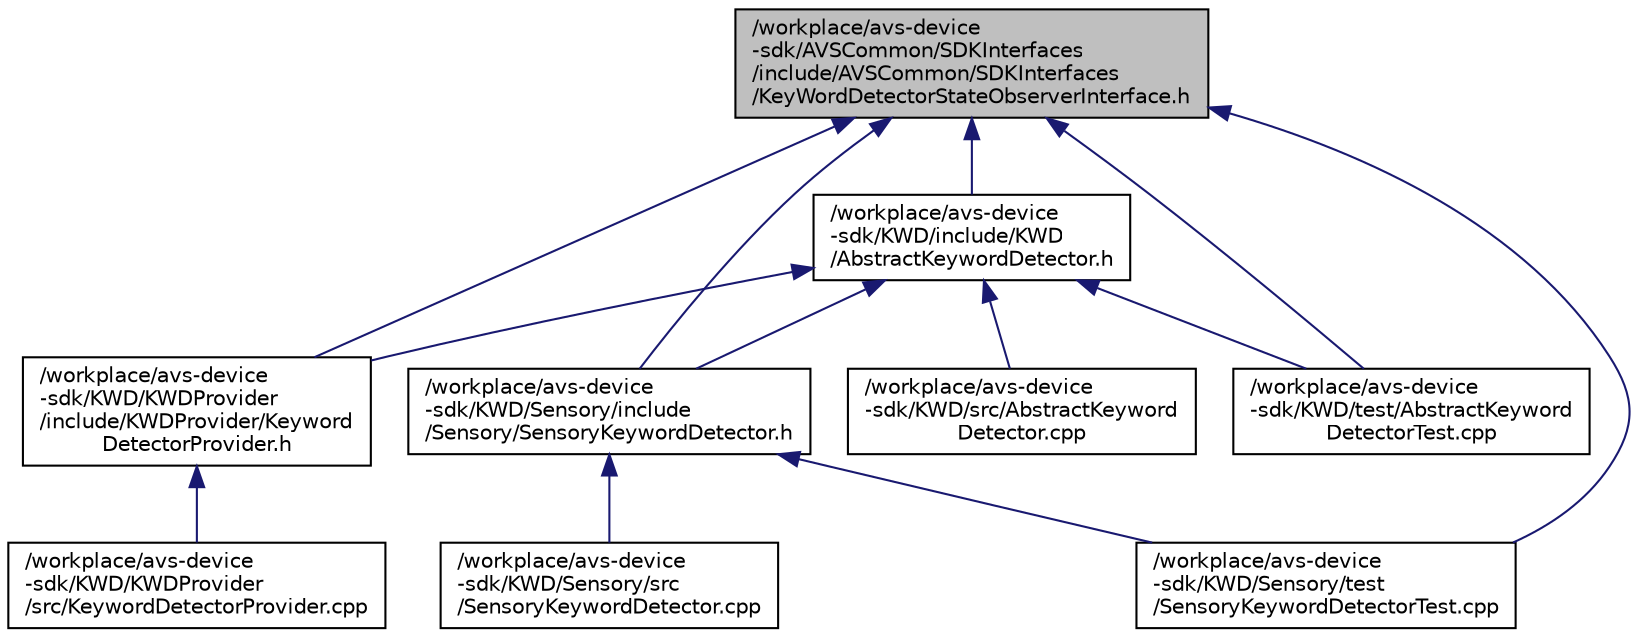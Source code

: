 digraph "/workplace/avs-device-sdk/AVSCommon/SDKInterfaces/include/AVSCommon/SDKInterfaces/KeyWordDetectorStateObserverInterface.h"
{
  edge [fontname="Helvetica",fontsize="10",labelfontname="Helvetica",labelfontsize="10"];
  node [fontname="Helvetica",fontsize="10",shape=record];
  Node1 [label="/workplace/avs-device\l-sdk/AVSCommon/SDKInterfaces\l/include/AVSCommon/SDKInterfaces\l/KeyWordDetectorStateObserverInterface.h",height=0.2,width=0.4,color="black", fillcolor="grey75", style="filled", fontcolor="black"];
  Node1 -> Node2 [dir="back",color="midnightblue",fontsize="10",style="solid",fontname="Helvetica"];
  Node2 [label="/workplace/avs-device\l-sdk/KWD/include/KWD\l/AbstractKeywordDetector.h",height=0.2,width=0.4,color="black", fillcolor="white", style="filled",URL="$_abstract_keyword_detector_8h.html"];
  Node2 -> Node3 [dir="back",color="midnightblue",fontsize="10",style="solid",fontname="Helvetica"];
  Node3 [label="/workplace/avs-device\l-sdk/KWD/KWDProvider\l/include/KWDProvider/Keyword\lDetectorProvider.h",height=0.2,width=0.4,color="black", fillcolor="white", style="filled",URL="$_keyword_detector_provider_8h.html"];
  Node3 -> Node4 [dir="back",color="midnightblue",fontsize="10",style="solid",fontname="Helvetica"];
  Node4 [label="/workplace/avs-device\l-sdk/KWD/KWDProvider\l/src/KeywordDetectorProvider.cpp",height=0.2,width=0.4,color="black", fillcolor="white", style="filled",URL="$_keyword_detector_provider_8cpp.html"];
  Node2 -> Node5 [dir="back",color="midnightblue",fontsize="10",style="solid",fontname="Helvetica"];
  Node5 [label="/workplace/avs-device\l-sdk/KWD/Sensory/include\l/Sensory/SensoryKeywordDetector.h",height=0.2,width=0.4,color="black", fillcolor="white", style="filled",URL="$_sensory_keyword_detector_8h.html"];
  Node5 -> Node6 [dir="back",color="midnightblue",fontsize="10",style="solid",fontname="Helvetica"];
  Node6 [label="/workplace/avs-device\l-sdk/KWD/Sensory/src\l/SensoryKeywordDetector.cpp",height=0.2,width=0.4,color="black", fillcolor="white", style="filled",URL="$_sensory_keyword_detector_8cpp.html"];
  Node5 -> Node7 [dir="back",color="midnightblue",fontsize="10",style="solid",fontname="Helvetica"];
  Node7 [label="/workplace/avs-device\l-sdk/KWD/Sensory/test\l/SensoryKeywordDetectorTest.cpp",height=0.2,width=0.4,color="black", fillcolor="white", style="filled",URL="$_sensory_keyword_detector_test_8cpp.html"];
  Node2 -> Node8 [dir="back",color="midnightblue",fontsize="10",style="solid",fontname="Helvetica"];
  Node8 [label="/workplace/avs-device\l-sdk/KWD/src/AbstractKeyword\lDetector.cpp",height=0.2,width=0.4,color="black", fillcolor="white", style="filled",URL="$_abstract_keyword_detector_8cpp.html"];
  Node2 -> Node9 [dir="back",color="midnightblue",fontsize="10",style="solid",fontname="Helvetica"];
  Node9 [label="/workplace/avs-device\l-sdk/KWD/test/AbstractKeyword\lDetectorTest.cpp",height=0.2,width=0.4,color="black", fillcolor="white", style="filled",URL="$_abstract_keyword_detector_test_8cpp.html"];
  Node1 -> Node3 [dir="back",color="midnightblue",fontsize="10",style="solid",fontname="Helvetica"];
  Node1 -> Node5 [dir="back",color="midnightblue",fontsize="10",style="solid",fontname="Helvetica"];
  Node1 -> Node7 [dir="back",color="midnightblue",fontsize="10",style="solid",fontname="Helvetica"];
  Node1 -> Node9 [dir="back",color="midnightblue",fontsize="10",style="solid",fontname="Helvetica"];
}
